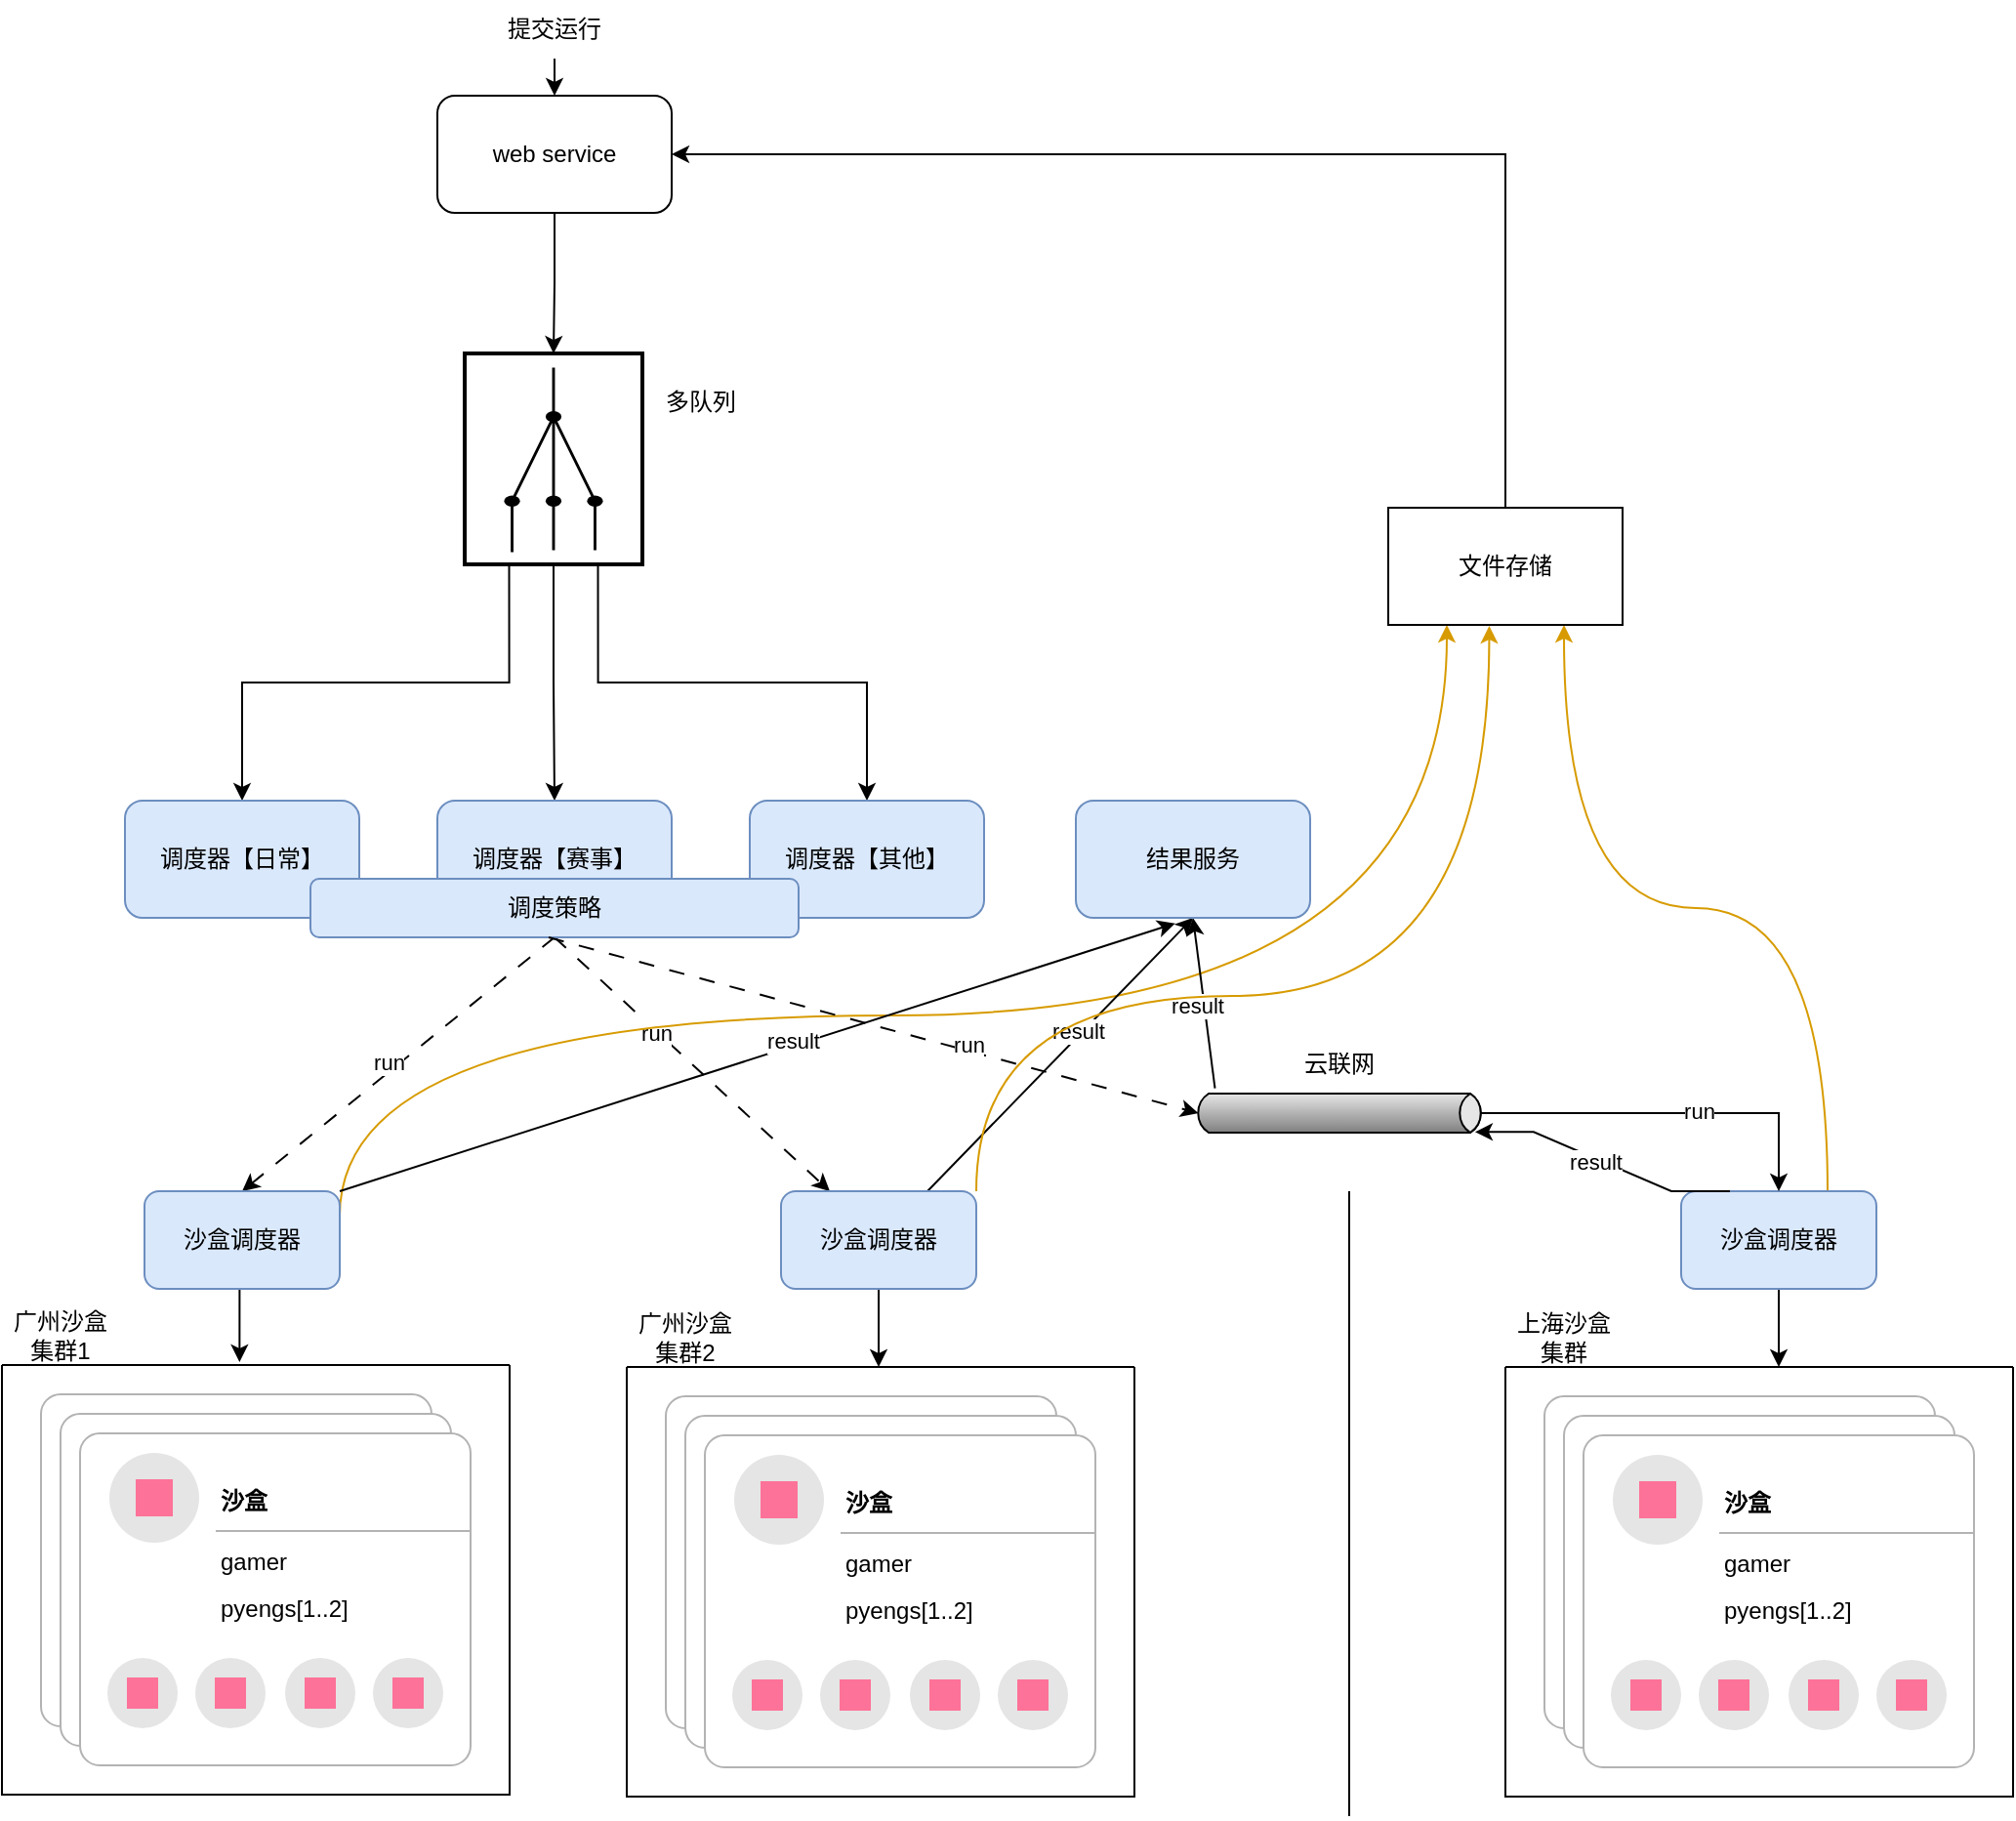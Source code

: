 <mxfile version="23.0.2" type="github">
  <diagram name="Page-1" id="2YBvvXClWsGukQMizWep">
    <mxGraphModel dx="2109" dy="701" grid="1" gridSize="10" guides="1" tooltips="1" connect="1" arrows="1" fold="1" page="1" pageScale="1" pageWidth="850" pageHeight="1100" math="0" shadow="0">
      <root>
        <mxCell id="0" />
        <mxCell id="1" parent="0" />
        <mxCell id="tqVgQ0UVKhWxxZq-fLlv-146" style="edgeStyle=orthogonalEdgeStyle;rounded=0;orthogonalLoop=1;jettySize=auto;html=1;exitX=0.5;exitY=1;exitDx=0;exitDy=0;entryX=0;entryY=0.5;entryDx=0;entryDy=0;entryPerimeter=0;" parent="1" source="tqVgQ0UVKhWxxZq-fLlv-1" target="tqVgQ0UVKhWxxZq-fLlv-4" edge="1">
          <mxGeometry relative="1" as="geometry">
            <mxPoint x="108" y="290" as="targetPoint" />
            <mxPoint x="-52" y="229" as="sourcePoint" />
          </mxGeometry>
        </mxCell>
        <mxCell id="tqVgQ0UVKhWxxZq-fLlv-1" value="web service" style="rounded=1;whiteSpace=wrap;html=1;" parent="1" vertex="1">
          <mxGeometry x="83" y="159" width="120" height="60" as="geometry" />
        </mxCell>
        <mxCell id="tqVgQ0UVKhWxxZq-fLlv-2" value="" style="endArrow=classic;html=1;rounded=0;entryX=0.5;entryY=0;entryDx=0;entryDy=0;" parent="1" target="tqVgQ0UVKhWxxZq-fLlv-1" edge="1">
          <mxGeometry width="50" height="50" relative="1" as="geometry">
            <mxPoint x="143" y="140" as="sourcePoint" />
            <mxPoint x="173" y="100" as="targetPoint" />
          </mxGeometry>
        </mxCell>
        <mxCell id="tqVgQ0UVKhWxxZq-fLlv-3" value="提交运行" style="text;html=1;strokeColor=none;fillColor=none;align=center;verticalAlign=middle;whiteSpace=wrap;rounded=0;" parent="1" vertex="1">
          <mxGeometry x="113" y="110" width="60" height="30" as="geometry" />
        </mxCell>
        <mxCell id="tqVgQ0UVKhWxxZq-fLlv-150" style="edgeStyle=orthogonalEdgeStyle;rounded=0;orthogonalLoop=1;jettySize=auto;html=1;exitX=1;exitY=0.75;exitDx=0;exitDy=0;exitPerimeter=0;entryX=0.5;entryY=0;entryDx=0;entryDy=0;" parent="1" source="tqVgQ0UVKhWxxZq-fLlv-4" target="tqVgQ0UVKhWxxZq-fLlv-6" edge="1">
          <mxGeometry relative="1" as="geometry" />
        </mxCell>
        <mxCell id="tqVgQ0UVKhWxxZq-fLlv-151" style="edgeStyle=orthogonalEdgeStyle;rounded=0;orthogonalLoop=1;jettySize=auto;html=1;exitX=1;exitY=0.5;exitDx=0;exitDy=0;exitPerimeter=0;entryX=0.5;entryY=0;entryDx=0;entryDy=0;" parent="1" source="tqVgQ0UVKhWxxZq-fLlv-4" target="tqVgQ0UVKhWxxZq-fLlv-148" edge="1">
          <mxGeometry relative="1" as="geometry" />
        </mxCell>
        <mxCell id="tqVgQ0UVKhWxxZq-fLlv-152" style="edgeStyle=orthogonalEdgeStyle;rounded=0;orthogonalLoop=1;jettySize=auto;html=1;exitX=1;exitY=0.25;exitDx=0;exitDy=0;exitPerimeter=0;entryX=0.5;entryY=0;entryDx=0;entryDy=0;" parent="1" source="tqVgQ0UVKhWxxZq-fLlv-4" target="tqVgQ0UVKhWxxZq-fLlv-149" edge="1">
          <mxGeometry relative="1" as="geometry" />
        </mxCell>
        <mxCell id="tqVgQ0UVKhWxxZq-fLlv-4" value="" style="html=1;strokeWidth=2;outlineConnect=0;dashed=0;align=center;fontSize=8;fillColor=none;verticalLabelPosition=bottom;verticalAlign=top;shape=mxgraph.eip.recipient_list;rotation=90;" parent="1" vertex="1">
          <mxGeometry x="88.5" y="299.5" width="108" height="91" as="geometry" />
        </mxCell>
        <mxCell id="tqVgQ0UVKhWxxZq-fLlv-160" style="rounded=0;orthogonalLoop=1;jettySize=auto;html=1;exitX=0.5;exitY=1;exitDx=0;exitDy=0;entryX=0.5;entryY=0;entryDx=0;entryDy=0;dashed=1;dashPattern=8 8;" parent="1" source="tqVgQ0UVKhWxxZq-fLlv-155" target="tqVgQ0UVKhWxxZq-fLlv-154" edge="1">
          <mxGeometry relative="1" as="geometry">
            <mxPoint x="-12" y="609" as="targetPoint" />
          </mxGeometry>
        </mxCell>
        <mxCell id="tqVgQ0UVKhWxxZq-fLlv-181" value="run" style="edgeLabel;html=1;align=center;verticalAlign=middle;resizable=0;points=[];" parent="tqVgQ0UVKhWxxZq-fLlv-160" vertex="1" connectable="0">
          <mxGeometry x="0.032" y="-4" relative="1" as="geometry">
            <mxPoint as="offset" />
          </mxGeometry>
        </mxCell>
        <mxCell id="tqVgQ0UVKhWxxZq-fLlv-170" style="rounded=0;orthogonalLoop=1;jettySize=auto;html=1;entryX=0.25;entryY=0;entryDx=0;entryDy=0;dashed=1;dashPattern=8 8;exitX=0.5;exitY=1;exitDx=0;exitDy=0;" parent="1" source="tqVgQ0UVKhWxxZq-fLlv-155" target="tqVgQ0UVKhWxxZq-fLlv-163" edge="1">
          <mxGeometry relative="1" as="geometry">
            <mxPoint x="140" y="600" as="sourcePoint" />
          </mxGeometry>
        </mxCell>
        <mxCell id="tqVgQ0UVKhWxxZq-fLlv-182" value="run" style="edgeLabel;html=1;align=center;verticalAlign=middle;resizable=0;points=[];" parent="tqVgQ0UVKhWxxZq-fLlv-170" vertex="1" connectable="0">
          <mxGeometry x="-0.256" y="-1" relative="1" as="geometry">
            <mxPoint as="offset" />
          </mxGeometry>
        </mxCell>
        <mxCell id="tqVgQ0UVKhWxxZq-fLlv-6" value="调度器【日常】" style="rounded=1;whiteSpace=wrap;html=1;fillColor=#dae8fc;strokeColor=#6c8ebf;" parent="1" vertex="1">
          <mxGeometry x="-77" y="520" width="120" height="60" as="geometry" />
        </mxCell>
        <mxCell id="tqVgQ0UVKhWxxZq-fLlv-55" value="" style="group" parent="1" vertex="1" connectable="0">
          <mxGeometry x="630" y="780" width="260" height="250" as="geometry" />
        </mxCell>
        <mxCell id="tqVgQ0UVKhWxxZq-fLlv-10" value="" style="swimlane;startSize=0;" parent="tqVgQ0UVKhWxxZq-fLlv-55" vertex="1">
          <mxGeometry y="30" width="260" height="220" as="geometry">
            <mxRectangle y="30" width="50" height="40" as="alternateBounds" />
          </mxGeometry>
        </mxCell>
        <mxCell id="tqVgQ0UVKhWxxZq-fLlv-13" value="" style="rounded=1;whiteSpace=wrap;html=1;strokeColor=#B3B3B3;arcSize=20;absoluteArcSize=1;" parent="tqVgQ0UVKhWxxZq-fLlv-10" vertex="1">
          <mxGeometry x="20" y="15" width="200" height="170" as="geometry" />
        </mxCell>
        <mxCell id="tqVgQ0UVKhWxxZq-fLlv-14" value="" style="ellipse;whiteSpace=wrap;html=1;aspect=fixed;strokeColor=none;fillColor=#e5e5e5;part=1;" parent="tqVgQ0UVKhWxxZq-fLlv-13" vertex="1">
          <mxGeometry width="46" height="46" relative="1" as="geometry">
            <mxPoint x="15" y="10" as="offset" />
          </mxGeometry>
        </mxCell>
        <mxCell id="tqVgQ0UVKhWxxZq-fLlv-15" value="" style="html=1;strokeColor=none;fillColor=#fd7298;part=1;" parent="tqVgQ0UVKhWxxZq-fLlv-14" vertex="1">
          <mxGeometry x="0.5" y="0.5" width="19" height="19" relative="1" as="geometry">
            <mxPoint x="-9.5" y="-9.5" as="offset" />
          </mxGeometry>
        </mxCell>
        <mxCell id="tqVgQ0UVKhWxxZq-fLlv-16" value="沙盒" style="shape=partialRectangle;whiteSpace=wrap;html=1;top=0;left=0;fillColor=none;right=0;fontStyle=1;align=left;strokeColor=#B3B3B3;part=1;" parent="tqVgQ0UVKhWxxZq-fLlv-13" vertex="1">
          <mxGeometry x="1" width="130" height="30" relative="1" as="geometry">
            <mxPoint x="-130" y="20" as="offset" />
          </mxGeometry>
        </mxCell>
        <mxCell id="tqVgQ0UVKhWxxZq-fLlv-17" value="gamer" style="text;html=1;strokeColor=none;fillColor=none;align=left;verticalAlign=middle;whiteSpace=wrap;rounded=0;part=1;" parent="tqVgQ0UVKhWxxZq-fLlv-13" vertex="1">
          <mxGeometry x="1" width="130" height="24" relative="1" as="geometry">
            <mxPoint x="-130" y="54" as="offset" />
          </mxGeometry>
        </mxCell>
        <mxCell id="tqVgQ0UVKhWxxZq-fLlv-18" value="pyengs[1..2]" style="text;html=1;strokeColor=none;fillColor=none;align=left;verticalAlign=middle;whiteSpace=wrap;rounded=0;part=1;" parent="tqVgQ0UVKhWxxZq-fLlv-13" vertex="1">
          <mxGeometry x="1" width="130" height="24" relative="1" as="geometry">
            <mxPoint x="-130" y="78" as="offset" />
          </mxGeometry>
        </mxCell>
        <mxCell id="tqVgQ0UVKhWxxZq-fLlv-19" value="" style="ellipse;whiteSpace=wrap;html=1;aspect=fixed;strokeColor=none;fillColor=#e5e5e5;part=1;" parent="tqVgQ0UVKhWxxZq-fLlv-13" vertex="1">
          <mxGeometry x="0.5" y="1" width="36" height="36" relative="1" as="geometry">
            <mxPoint x="-86" y="-55" as="offset" />
          </mxGeometry>
        </mxCell>
        <mxCell id="tqVgQ0UVKhWxxZq-fLlv-20" value="" style="html=1;strokeColor=none;fillColor=#fd7298;part=1;" parent="tqVgQ0UVKhWxxZq-fLlv-19" vertex="1">
          <mxGeometry x="0.5" y="0.5" width="16" height="16" relative="1" as="geometry">
            <mxPoint x="-8" y="-8" as="offset" />
          </mxGeometry>
        </mxCell>
        <mxCell id="tqVgQ0UVKhWxxZq-fLlv-21" value="" style="ellipse;whiteSpace=wrap;html=1;aspect=fixed;strokeColor=none;fillColor=#e5e5e5;part=1;" parent="tqVgQ0UVKhWxxZq-fLlv-13" vertex="1">
          <mxGeometry x="0.5" y="1" width="36" height="36" relative="1" as="geometry">
            <mxPoint x="-41" y="-55" as="offset" />
          </mxGeometry>
        </mxCell>
        <mxCell id="tqVgQ0UVKhWxxZq-fLlv-22" value="" style="html=1;strokeColor=none;fillColor=#fd7298;part=1;" parent="tqVgQ0UVKhWxxZq-fLlv-21" vertex="1">
          <mxGeometry x="0.5" y="0.5" width="16" height="16" relative="1" as="geometry">
            <mxPoint x="-8" y="-8" as="offset" />
          </mxGeometry>
        </mxCell>
        <mxCell id="tqVgQ0UVKhWxxZq-fLlv-23" value="" style="ellipse;whiteSpace=wrap;html=1;aspect=fixed;strokeColor=none;fillColor=#e5e5e5;part=1;" parent="tqVgQ0UVKhWxxZq-fLlv-13" vertex="1">
          <mxGeometry x="0.5" y="1" width="36" height="36" relative="1" as="geometry">
            <mxPoint x="5" y="-55" as="offset" />
          </mxGeometry>
        </mxCell>
        <mxCell id="tqVgQ0UVKhWxxZq-fLlv-24" value="" style="html=1;strokeColor=none;fillColor=#fd7298;part=1;" parent="tqVgQ0UVKhWxxZq-fLlv-23" vertex="1">
          <mxGeometry x="0.5" y="0.5" width="16" height="16" relative="1" as="geometry">
            <mxPoint x="-8" y="-8" as="offset" />
          </mxGeometry>
        </mxCell>
        <mxCell id="tqVgQ0UVKhWxxZq-fLlv-25" value="" style="ellipse;whiteSpace=wrap;html=1;aspect=fixed;strokeColor=none;fillColor=#e5e5e5;part=1;" parent="tqVgQ0UVKhWxxZq-fLlv-13" vertex="1">
          <mxGeometry x="0.5" y="1" width="36" height="36" relative="1" as="geometry">
            <mxPoint x="50" y="-55" as="offset" />
          </mxGeometry>
        </mxCell>
        <mxCell id="tqVgQ0UVKhWxxZq-fLlv-26" value="" style="html=1;strokeColor=none;fillColor=#fd7298;part=1;" parent="tqVgQ0UVKhWxxZq-fLlv-25" vertex="1">
          <mxGeometry x="0.5" y="0.5" width="16" height="16" relative="1" as="geometry">
            <mxPoint x="-8" y="-8" as="offset" />
          </mxGeometry>
        </mxCell>
        <mxCell id="tqVgQ0UVKhWxxZq-fLlv-11" value="上海沙盒集群" style="text;html=1;strokeColor=none;fillColor=none;align=center;verticalAlign=middle;whiteSpace=wrap;rounded=0;" parent="tqVgQ0UVKhWxxZq-fLlv-55" vertex="1">
          <mxGeometry width="60" height="30" as="geometry" />
        </mxCell>
        <mxCell id="tqVgQ0UVKhWxxZq-fLlv-27" value="" style="rounded=1;whiteSpace=wrap;html=1;strokeColor=#B3B3B3;arcSize=20;absoluteArcSize=1;" parent="tqVgQ0UVKhWxxZq-fLlv-55" vertex="1">
          <mxGeometry x="30" y="55" width="200" height="170" as="geometry" />
        </mxCell>
        <mxCell id="tqVgQ0UVKhWxxZq-fLlv-28" value="" style="ellipse;whiteSpace=wrap;html=1;aspect=fixed;strokeColor=none;fillColor=#e5e5e5;part=1;" parent="tqVgQ0UVKhWxxZq-fLlv-27" vertex="1">
          <mxGeometry width="46" height="46" relative="1" as="geometry">
            <mxPoint x="15" y="10" as="offset" />
          </mxGeometry>
        </mxCell>
        <mxCell id="tqVgQ0UVKhWxxZq-fLlv-29" value="" style="html=1;strokeColor=none;fillColor=#fd7298;part=1;" parent="tqVgQ0UVKhWxxZq-fLlv-28" vertex="1">
          <mxGeometry x="0.5" y="0.5" width="19" height="19" relative="1" as="geometry">
            <mxPoint x="-9.5" y="-9.5" as="offset" />
          </mxGeometry>
        </mxCell>
        <mxCell id="tqVgQ0UVKhWxxZq-fLlv-30" value="沙盒" style="shape=partialRectangle;whiteSpace=wrap;html=1;top=0;left=0;fillColor=none;right=0;fontStyle=1;align=left;strokeColor=#B3B3B3;part=1;" parent="tqVgQ0UVKhWxxZq-fLlv-27" vertex="1">
          <mxGeometry x="1" width="130" height="30" relative="1" as="geometry">
            <mxPoint x="-130" y="20" as="offset" />
          </mxGeometry>
        </mxCell>
        <mxCell id="tqVgQ0UVKhWxxZq-fLlv-31" value="gamer" style="text;html=1;strokeColor=none;fillColor=none;align=left;verticalAlign=middle;whiteSpace=wrap;rounded=0;part=1;" parent="tqVgQ0UVKhWxxZq-fLlv-27" vertex="1">
          <mxGeometry x="1" width="130" height="24" relative="1" as="geometry">
            <mxPoint x="-130" y="54" as="offset" />
          </mxGeometry>
        </mxCell>
        <mxCell id="tqVgQ0UVKhWxxZq-fLlv-32" value="pyengs[1..2]" style="text;html=1;strokeColor=none;fillColor=none;align=left;verticalAlign=middle;whiteSpace=wrap;rounded=0;part=1;" parent="tqVgQ0UVKhWxxZq-fLlv-27" vertex="1">
          <mxGeometry x="1" width="130" height="24" relative="1" as="geometry">
            <mxPoint x="-130" y="78" as="offset" />
          </mxGeometry>
        </mxCell>
        <mxCell id="tqVgQ0UVKhWxxZq-fLlv-33" value="" style="ellipse;whiteSpace=wrap;html=1;aspect=fixed;strokeColor=none;fillColor=#e5e5e5;part=1;" parent="tqVgQ0UVKhWxxZq-fLlv-27" vertex="1">
          <mxGeometry x="0.5" y="1" width="36" height="36" relative="1" as="geometry">
            <mxPoint x="-86" y="-55" as="offset" />
          </mxGeometry>
        </mxCell>
        <mxCell id="tqVgQ0UVKhWxxZq-fLlv-34" value="" style="html=1;strokeColor=none;fillColor=#fd7298;part=1;" parent="tqVgQ0UVKhWxxZq-fLlv-33" vertex="1">
          <mxGeometry x="0.5" y="0.5" width="16" height="16" relative="1" as="geometry">
            <mxPoint x="-8" y="-8" as="offset" />
          </mxGeometry>
        </mxCell>
        <mxCell id="tqVgQ0UVKhWxxZq-fLlv-35" value="" style="ellipse;whiteSpace=wrap;html=1;aspect=fixed;strokeColor=none;fillColor=#e5e5e5;part=1;" parent="tqVgQ0UVKhWxxZq-fLlv-27" vertex="1">
          <mxGeometry x="0.5" y="1" width="36" height="36" relative="1" as="geometry">
            <mxPoint x="-41" y="-55" as="offset" />
          </mxGeometry>
        </mxCell>
        <mxCell id="tqVgQ0UVKhWxxZq-fLlv-36" value="" style="html=1;strokeColor=none;fillColor=#fd7298;part=1;" parent="tqVgQ0UVKhWxxZq-fLlv-35" vertex="1">
          <mxGeometry x="0.5" y="0.5" width="16" height="16" relative="1" as="geometry">
            <mxPoint x="-8" y="-8" as="offset" />
          </mxGeometry>
        </mxCell>
        <mxCell id="tqVgQ0UVKhWxxZq-fLlv-37" value="" style="ellipse;whiteSpace=wrap;html=1;aspect=fixed;strokeColor=none;fillColor=#e5e5e5;part=1;" parent="tqVgQ0UVKhWxxZq-fLlv-27" vertex="1">
          <mxGeometry x="0.5" y="1" width="36" height="36" relative="1" as="geometry">
            <mxPoint x="5" y="-55" as="offset" />
          </mxGeometry>
        </mxCell>
        <mxCell id="tqVgQ0UVKhWxxZq-fLlv-38" value="" style="html=1;strokeColor=none;fillColor=#fd7298;part=1;" parent="tqVgQ0UVKhWxxZq-fLlv-37" vertex="1">
          <mxGeometry x="0.5" y="0.5" width="16" height="16" relative="1" as="geometry">
            <mxPoint x="-8" y="-8" as="offset" />
          </mxGeometry>
        </mxCell>
        <mxCell id="tqVgQ0UVKhWxxZq-fLlv-39" value="" style="ellipse;whiteSpace=wrap;html=1;aspect=fixed;strokeColor=none;fillColor=#e5e5e5;part=1;" parent="tqVgQ0UVKhWxxZq-fLlv-27" vertex="1">
          <mxGeometry x="0.5" y="1" width="36" height="36" relative="1" as="geometry">
            <mxPoint x="50" y="-55" as="offset" />
          </mxGeometry>
        </mxCell>
        <mxCell id="tqVgQ0UVKhWxxZq-fLlv-40" value="" style="html=1;strokeColor=none;fillColor=#fd7298;part=1;" parent="tqVgQ0UVKhWxxZq-fLlv-39" vertex="1">
          <mxGeometry x="0.5" y="0.5" width="16" height="16" relative="1" as="geometry">
            <mxPoint x="-8" y="-8" as="offset" />
          </mxGeometry>
        </mxCell>
        <mxCell id="tqVgQ0UVKhWxxZq-fLlv-41" value="" style="rounded=1;whiteSpace=wrap;html=1;strokeColor=#B3B3B3;arcSize=20;absoluteArcSize=1;" parent="tqVgQ0UVKhWxxZq-fLlv-55" vertex="1">
          <mxGeometry x="40" y="65" width="200" height="170" as="geometry" />
        </mxCell>
        <mxCell id="tqVgQ0UVKhWxxZq-fLlv-42" value="" style="ellipse;whiteSpace=wrap;html=1;aspect=fixed;strokeColor=none;fillColor=#e5e5e5;part=1;" parent="tqVgQ0UVKhWxxZq-fLlv-41" vertex="1">
          <mxGeometry width="46" height="46" relative="1" as="geometry">
            <mxPoint x="15" y="10" as="offset" />
          </mxGeometry>
        </mxCell>
        <mxCell id="tqVgQ0UVKhWxxZq-fLlv-43" value="" style="html=1;strokeColor=none;fillColor=#fd7298;part=1;" parent="tqVgQ0UVKhWxxZq-fLlv-42" vertex="1">
          <mxGeometry x="0.5" y="0.5" width="19" height="19" relative="1" as="geometry">
            <mxPoint x="-9.5" y="-9.5" as="offset" />
          </mxGeometry>
        </mxCell>
        <mxCell id="tqVgQ0UVKhWxxZq-fLlv-44" value="沙盒" style="shape=partialRectangle;whiteSpace=wrap;html=1;top=0;left=0;fillColor=none;right=0;fontStyle=1;align=left;strokeColor=#B3B3B3;part=1;" parent="tqVgQ0UVKhWxxZq-fLlv-41" vertex="1">
          <mxGeometry x="1" width="130" height="30" relative="1" as="geometry">
            <mxPoint x="-130" y="20" as="offset" />
          </mxGeometry>
        </mxCell>
        <mxCell id="tqVgQ0UVKhWxxZq-fLlv-45" value="gamer" style="text;html=1;strokeColor=none;fillColor=none;align=left;verticalAlign=middle;whiteSpace=wrap;rounded=0;part=1;" parent="tqVgQ0UVKhWxxZq-fLlv-41" vertex="1">
          <mxGeometry x="1" width="130" height="24" relative="1" as="geometry">
            <mxPoint x="-130" y="54" as="offset" />
          </mxGeometry>
        </mxCell>
        <mxCell id="tqVgQ0UVKhWxxZq-fLlv-46" value="pyengs[1..2]" style="text;html=1;strokeColor=none;fillColor=none;align=left;verticalAlign=middle;whiteSpace=wrap;rounded=0;part=1;" parent="tqVgQ0UVKhWxxZq-fLlv-41" vertex="1">
          <mxGeometry x="1" width="130" height="24" relative="1" as="geometry">
            <mxPoint x="-130" y="78" as="offset" />
          </mxGeometry>
        </mxCell>
        <mxCell id="tqVgQ0UVKhWxxZq-fLlv-47" value="" style="ellipse;whiteSpace=wrap;html=1;aspect=fixed;strokeColor=none;fillColor=#e5e5e5;part=1;" parent="tqVgQ0UVKhWxxZq-fLlv-41" vertex="1">
          <mxGeometry x="0.5" y="1" width="36" height="36" relative="1" as="geometry">
            <mxPoint x="-86" y="-55" as="offset" />
          </mxGeometry>
        </mxCell>
        <mxCell id="tqVgQ0UVKhWxxZq-fLlv-48" value="" style="html=1;strokeColor=none;fillColor=#fd7298;part=1;" parent="tqVgQ0UVKhWxxZq-fLlv-47" vertex="1">
          <mxGeometry x="0.5" y="0.5" width="16" height="16" relative="1" as="geometry">
            <mxPoint x="-8" y="-8" as="offset" />
          </mxGeometry>
        </mxCell>
        <mxCell id="tqVgQ0UVKhWxxZq-fLlv-49" value="" style="ellipse;whiteSpace=wrap;html=1;aspect=fixed;strokeColor=none;fillColor=#e5e5e5;part=1;" parent="tqVgQ0UVKhWxxZq-fLlv-41" vertex="1">
          <mxGeometry x="0.5" y="1" width="36" height="36" relative="1" as="geometry">
            <mxPoint x="-41" y="-55" as="offset" />
          </mxGeometry>
        </mxCell>
        <mxCell id="tqVgQ0UVKhWxxZq-fLlv-50" value="" style="html=1;strokeColor=none;fillColor=#fd7298;part=1;" parent="tqVgQ0UVKhWxxZq-fLlv-49" vertex="1">
          <mxGeometry x="0.5" y="0.5" width="16" height="16" relative="1" as="geometry">
            <mxPoint x="-8" y="-8" as="offset" />
          </mxGeometry>
        </mxCell>
        <mxCell id="tqVgQ0UVKhWxxZq-fLlv-51" value="" style="ellipse;whiteSpace=wrap;html=1;aspect=fixed;strokeColor=none;fillColor=#e5e5e5;part=1;" parent="tqVgQ0UVKhWxxZq-fLlv-41" vertex="1">
          <mxGeometry x="0.5" y="1" width="36" height="36" relative="1" as="geometry">
            <mxPoint x="5" y="-55" as="offset" />
          </mxGeometry>
        </mxCell>
        <mxCell id="tqVgQ0UVKhWxxZq-fLlv-52" value="" style="html=1;strokeColor=none;fillColor=#fd7298;part=1;" parent="tqVgQ0UVKhWxxZq-fLlv-51" vertex="1">
          <mxGeometry x="0.5" y="0.5" width="16" height="16" relative="1" as="geometry">
            <mxPoint x="-8" y="-8" as="offset" />
          </mxGeometry>
        </mxCell>
        <mxCell id="tqVgQ0UVKhWxxZq-fLlv-53" value="" style="ellipse;whiteSpace=wrap;html=1;aspect=fixed;strokeColor=none;fillColor=#e5e5e5;part=1;" parent="tqVgQ0UVKhWxxZq-fLlv-41" vertex="1">
          <mxGeometry x="0.5" y="1" width="36" height="36" relative="1" as="geometry">
            <mxPoint x="50" y="-55" as="offset" />
          </mxGeometry>
        </mxCell>
        <mxCell id="tqVgQ0UVKhWxxZq-fLlv-54" value="" style="html=1;strokeColor=none;fillColor=#fd7298;part=1;" parent="tqVgQ0UVKhWxxZq-fLlv-53" vertex="1">
          <mxGeometry x="0.5" y="0.5" width="16" height="16" relative="1" as="geometry">
            <mxPoint x="-8" y="-8" as="offset" />
          </mxGeometry>
        </mxCell>
        <mxCell id="tqVgQ0UVKhWxxZq-fLlv-56" value="" style="group" parent="1" vertex="1" connectable="0">
          <mxGeometry x="-140" y="779" width="260" height="250" as="geometry" />
        </mxCell>
        <mxCell id="tqVgQ0UVKhWxxZq-fLlv-57" value="" style="swimlane;startSize=0;" parent="tqVgQ0UVKhWxxZq-fLlv-56" vertex="1">
          <mxGeometry y="30" width="260" height="220" as="geometry">
            <mxRectangle y="30" width="50" height="40" as="alternateBounds" />
          </mxGeometry>
        </mxCell>
        <mxCell id="tqVgQ0UVKhWxxZq-fLlv-58" value="" style="rounded=1;whiteSpace=wrap;html=1;strokeColor=#B3B3B3;arcSize=20;absoluteArcSize=1;" parent="tqVgQ0UVKhWxxZq-fLlv-57" vertex="1">
          <mxGeometry x="20" y="15" width="200" height="170" as="geometry" />
        </mxCell>
        <mxCell id="tqVgQ0UVKhWxxZq-fLlv-59" value="" style="ellipse;whiteSpace=wrap;html=1;aspect=fixed;strokeColor=none;fillColor=#e5e5e5;part=1;" parent="tqVgQ0UVKhWxxZq-fLlv-58" vertex="1">
          <mxGeometry width="46" height="46" relative="1" as="geometry">
            <mxPoint x="15" y="10" as="offset" />
          </mxGeometry>
        </mxCell>
        <mxCell id="tqVgQ0UVKhWxxZq-fLlv-60" value="" style="html=1;strokeColor=none;fillColor=#fd7298;part=1;" parent="tqVgQ0UVKhWxxZq-fLlv-59" vertex="1">
          <mxGeometry x="0.5" y="0.5" width="19" height="19" relative="1" as="geometry">
            <mxPoint x="-9.5" y="-9.5" as="offset" />
          </mxGeometry>
        </mxCell>
        <mxCell id="tqVgQ0UVKhWxxZq-fLlv-61" value="沙盒" style="shape=partialRectangle;whiteSpace=wrap;html=1;top=0;left=0;fillColor=none;right=0;fontStyle=1;align=left;strokeColor=#B3B3B3;part=1;" parent="tqVgQ0UVKhWxxZq-fLlv-58" vertex="1">
          <mxGeometry x="1" width="130" height="30" relative="1" as="geometry">
            <mxPoint x="-130" y="20" as="offset" />
          </mxGeometry>
        </mxCell>
        <mxCell id="tqVgQ0UVKhWxxZq-fLlv-62" value="gamer" style="text;html=1;strokeColor=none;fillColor=none;align=left;verticalAlign=middle;whiteSpace=wrap;rounded=0;part=1;" parent="tqVgQ0UVKhWxxZq-fLlv-58" vertex="1">
          <mxGeometry x="1" width="130" height="24" relative="1" as="geometry">
            <mxPoint x="-130" y="54" as="offset" />
          </mxGeometry>
        </mxCell>
        <mxCell id="tqVgQ0UVKhWxxZq-fLlv-63" value="pyengs[1..2]" style="text;html=1;strokeColor=none;fillColor=none;align=left;verticalAlign=middle;whiteSpace=wrap;rounded=0;part=1;" parent="tqVgQ0UVKhWxxZq-fLlv-58" vertex="1">
          <mxGeometry x="1" width="130" height="24" relative="1" as="geometry">
            <mxPoint x="-130" y="78" as="offset" />
          </mxGeometry>
        </mxCell>
        <mxCell id="tqVgQ0UVKhWxxZq-fLlv-64" value="" style="ellipse;whiteSpace=wrap;html=1;aspect=fixed;strokeColor=none;fillColor=#e5e5e5;part=1;" parent="tqVgQ0UVKhWxxZq-fLlv-58" vertex="1">
          <mxGeometry x="0.5" y="1" width="36" height="36" relative="1" as="geometry">
            <mxPoint x="-86" y="-55" as="offset" />
          </mxGeometry>
        </mxCell>
        <mxCell id="tqVgQ0UVKhWxxZq-fLlv-65" value="" style="html=1;strokeColor=none;fillColor=#fd7298;part=1;" parent="tqVgQ0UVKhWxxZq-fLlv-64" vertex="1">
          <mxGeometry x="0.5" y="0.5" width="16" height="16" relative="1" as="geometry">
            <mxPoint x="-8" y="-8" as="offset" />
          </mxGeometry>
        </mxCell>
        <mxCell id="tqVgQ0UVKhWxxZq-fLlv-66" value="" style="ellipse;whiteSpace=wrap;html=1;aspect=fixed;strokeColor=none;fillColor=#e5e5e5;part=1;" parent="tqVgQ0UVKhWxxZq-fLlv-58" vertex="1">
          <mxGeometry x="0.5" y="1" width="36" height="36" relative="1" as="geometry">
            <mxPoint x="-41" y="-55" as="offset" />
          </mxGeometry>
        </mxCell>
        <mxCell id="tqVgQ0UVKhWxxZq-fLlv-67" value="" style="html=1;strokeColor=none;fillColor=#fd7298;part=1;" parent="tqVgQ0UVKhWxxZq-fLlv-66" vertex="1">
          <mxGeometry x="0.5" y="0.5" width="16" height="16" relative="1" as="geometry">
            <mxPoint x="-8" y="-8" as="offset" />
          </mxGeometry>
        </mxCell>
        <mxCell id="tqVgQ0UVKhWxxZq-fLlv-68" value="" style="ellipse;whiteSpace=wrap;html=1;aspect=fixed;strokeColor=none;fillColor=#e5e5e5;part=1;" parent="tqVgQ0UVKhWxxZq-fLlv-58" vertex="1">
          <mxGeometry x="0.5" y="1" width="36" height="36" relative="1" as="geometry">
            <mxPoint x="5" y="-55" as="offset" />
          </mxGeometry>
        </mxCell>
        <mxCell id="tqVgQ0UVKhWxxZq-fLlv-69" value="" style="html=1;strokeColor=none;fillColor=#fd7298;part=1;" parent="tqVgQ0UVKhWxxZq-fLlv-68" vertex="1">
          <mxGeometry x="0.5" y="0.5" width="16" height="16" relative="1" as="geometry">
            <mxPoint x="-8" y="-8" as="offset" />
          </mxGeometry>
        </mxCell>
        <mxCell id="tqVgQ0UVKhWxxZq-fLlv-70" value="" style="ellipse;whiteSpace=wrap;html=1;aspect=fixed;strokeColor=none;fillColor=#e5e5e5;part=1;" parent="tqVgQ0UVKhWxxZq-fLlv-58" vertex="1">
          <mxGeometry x="0.5" y="1" width="36" height="36" relative="1" as="geometry">
            <mxPoint x="50" y="-55" as="offset" />
          </mxGeometry>
        </mxCell>
        <mxCell id="tqVgQ0UVKhWxxZq-fLlv-71" value="" style="html=1;strokeColor=none;fillColor=#fd7298;part=1;" parent="tqVgQ0UVKhWxxZq-fLlv-70" vertex="1">
          <mxGeometry x="0.5" y="0.5" width="16" height="16" relative="1" as="geometry">
            <mxPoint x="-8" y="-8" as="offset" />
          </mxGeometry>
        </mxCell>
        <mxCell id="tqVgQ0UVKhWxxZq-fLlv-72" value="广州沙盒集群1" style="text;html=1;strokeColor=none;fillColor=none;align=center;verticalAlign=middle;whiteSpace=wrap;rounded=0;" parent="tqVgQ0UVKhWxxZq-fLlv-56" vertex="1">
          <mxGeometry width="60" height="30" as="geometry" />
        </mxCell>
        <mxCell id="tqVgQ0UVKhWxxZq-fLlv-73" value="" style="rounded=1;whiteSpace=wrap;html=1;strokeColor=#B3B3B3;arcSize=20;absoluteArcSize=1;" parent="tqVgQ0UVKhWxxZq-fLlv-56" vertex="1">
          <mxGeometry x="30" y="55" width="200" height="170" as="geometry" />
        </mxCell>
        <mxCell id="tqVgQ0UVKhWxxZq-fLlv-74" value="" style="ellipse;whiteSpace=wrap;html=1;aspect=fixed;strokeColor=none;fillColor=#e5e5e5;part=1;" parent="tqVgQ0UVKhWxxZq-fLlv-73" vertex="1">
          <mxGeometry width="46" height="46" relative="1" as="geometry">
            <mxPoint x="15" y="10" as="offset" />
          </mxGeometry>
        </mxCell>
        <mxCell id="tqVgQ0UVKhWxxZq-fLlv-75" value="" style="html=1;strokeColor=none;fillColor=#fd7298;part=1;" parent="tqVgQ0UVKhWxxZq-fLlv-74" vertex="1">
          <mxGeometry x="0.5" y="0.5" width="19" height="19" relative="1" as="geometry">
            <mxPoint x="-9.5" y="-9.5" as="offset" />
          </mxGeometry>
        </mxCell>
        <mxCell id="tqVgQ0UVKhWxxZq-fLlv-76" value="沙盒" style="shape=partialRectangle;whiteSpace=wrap;html=1;top=0;left=0;fillColor=none;right=0;fontStyle=1;align=left;strokeColor=#B3B3B3;part=1;" parent="tqVgQ0UVKhWxxZq-fLlv-73" vertex="1">
          <mxGeometry x="1" width="130" height="30" relative="1" as="geometry">
            <mxPoint x="-130" y="20" as="offset" />
          </mxGeometry>
        </mxCell>
        <mxCell id="tqVgQ0UVKhWxxZq-fLlv-77" value="gamer" style="text;html=1;strokeColor=none;fillColor=none;align=left;verticalAlign=middle;whiteSpace=wrap;rounded=0;part=1;" parent="tqVgQ0UVKhWxxZq-fLlv-73" vertex="1">
          <mxGeometry x="1" width="130" height="24" relative="1" as="geometry">
            <mxPoint x="-130" y="54" as="offset" />
          </mxGeometry>
        </mxCell>
        <mxCell id="tqVgQ0UVKhWxxZq-fLlv-78" value="pyengs[1..2]" style="text;html=1;strokeColor=none;fillColor=none;align=left;verticalAlign=middle;whiteSpace=wrap;rounded=0;part=1;" parent="tqVgQ0UVKhWxxZq-fLlv-73" vertex="1">
          <mxGeometry x="1" width="130" height="24" relative="1" as="geometry">
            <mxPoint x="-130" y="78" as="offset" />
          </mxGeometry>
        </mxCell>
        <mxCell id="tqVgQ0UVKhWxxZq-fLlv-79" value="" style="ellipse;whiteSpace=wrap;html=1;aspect=fixed;strokeColor=none;fillColor=#e5e5e5;part=1;" parent="tqVgQ0UVKhWxxZq-fLlv-73" vertex="1">
          <mxGeometry x="0.5" y="1" width="36" height="36" relative="1" as="geometry">
            <mxPoint x="-86" y="-55" as="offset" />
          </mxGeometry>
        </mxCell>
        <mxCell id="tqVgQ0UVKhWxxZq-fLlv-80" value="" style="html=1;strokeColor=none;fillColor=#fd7298;part=1;" parent="tqVgQ0UVKhWxxZq-fLlv-79" vertex="1">
          <mxGeometry x="0.5" y="0.5" width="16" height="16" relative="1" as="geometry">
            <mxPoint x="-8" y="-8" as="offset" />
          </mxGeometry>
        </mxCell>
        <mxCell id="tqVgQ0UVKhWxxZq-fLlv-81" value="" style="ellipse;whiteSpace=wrap;html=1;aspect=fixed;strokeColor=none;fillColor=#e5e5e5;part=1;" parent="tqVgQ0UVKhWxxZq-fLlv-73" vertex="1">
          <mxGeometry x="0.5" y="1" width="36" height="36" relative="1" as="geometry">
            <mxPoint x="-41" y="-55" as="offset" />
          </mxGeometry>
        </mxCell>
        <mxCell id="tqVgQ0UVKhWxxZq-fLlv-82" value="" style="html=1;strokeColor=none;fillColor=#fd7298;part=1;" parent="tqVgQ0UVKhWxxZq-fLlv-81" vertex="1">
          <mxGeometry x="0.5" y="0.5" width="16" height="16" relative="1" as="geometry">
            <mxPoint x="-8" y="-8" as="offset" />
          </mxGeometry>
        </mxCell>
        <mxCell id="tqVgQ0UVKhWxxZq-fLlv-83" value="" style="ellipse;whiteSpace=wrap;html=1;aspect=fixed;strokeColor=none;fillColor=#e5e5e5;part=1;" parent="tqVgQ0UVKhWxxZq-fLlv-73" vertex="1">
          <mxGeometry x="0.5" y="1" width="36" height="36" relative="1" as="geometry">
            <mxPoint x="5" y="-55" as="offset" />
          </mxGeometry>
        </mxCell>
        <mxCell id="tqVgQ0UVKhWxxZq-fLlv-84" value="" style="html=1;strokeColor=none;fillColor=#fd7298;part=1;" parent="tqVgQ0UVKhWxxZq-fLlv-83" vertex="1">
          <mxGeometry x="0.5" y="0.5" width="16" height="16" relative="1" as="geometry">
            <mxPoint x="-8" y="-8" as="offset" />
          </mxGeometry>
        </mxCell>
        <mxCell id="tqVgQ0UVKhWxxZq-fLlv-85" value="" style="ellipse;whiteSpace=wrap;html=1;aspect=fixed;strokeColor=none;fillColor=#e5e5e5;part=1;" parent="tqVgQ0UVKhWxxZq-fLlv-73" vertex="1">
          <mxGeometry x="0.5" y="1" width="36" height="36" relative="1" as="geometry">
            <mxPoint x="50" y="-55" as="offset" />
          </mxGeometry>
        </mxCell>
        <mxCell id="tqVgQ0UVKhWxxZq-fLlv-86" value="" style="html=1;strokeColor=none;fillColor=#fd7298;part=1;" parent="tqVgQ0UVKhWxxZq-fLlv-85" vertex="1">
          <mxGeometry x="0.5" y="0.5" width="16" height="16" relative="1" as="geometry">
            <mxPoint x="-8" y="-8" as="offset" />
          </mxGeometry>
        </mxCell>
        <mxCell id="tqVgQ0UVKhWxxZq-fLlv-87" value="" style="rounded=1;whiteSpace=wrap;html=1;strokeColor=#B3B3B3;arcSize=20;absoluteArcSize=1;" parent="tqVgQ0UVKhWxxZq-fLlv-56" vertex="1">
          <mxGeometry x="40" y="65" width="200" height="170" as="geometry" />
        </mxCell>
        <mxCell id="tqVgQ0UVKhWxxZq-fLlv-88" value="" style="ellipse;whiteSpace=wrap;html=1;aspect=fixed;strokeColor=none;fillColor=#e5e5e5;part=1;" parent="tqVgQ0UVKhWxxZq-fLlv-87" vertex="1">
          <mxGeometry width="46" height="46" relative="1" as="geometry">
            <mxPoint x="15" y="10" as="offset" />
          </mxGeometry>
        </mxCell>
        <mxCell id="tqVgQ0UVKhWxxZq-fLlv-89" value="" style="html=1;strokeColor=none;fillColor=#fd7298;part=1;" parent="tqVgQ0UVKhWxxZq-fLlv-88" vertex="1">
          <mxGeometry x="0.5" y="0.5" width="19" height="19" relative="1" as="geometry">
            <mxPoint x="-9.5" y="-9.5" as="offset" />
          </mxGeometry>
        </mxCell>
        <mxCell id="tqVgQ0UVKhWxxZq-fLlv-90" value="沙盒" style="shape=partialRectangle;whiteSpace=wrap;html=1;top=0;left=0;fillColor=none;right=0;fontStyle=1;align=left;strokeColor=#B3B3B3;part=1;" parent="tqVgQ0UVKhWxxZq-fLlv-87" vertex="1">
          <mxGeometry x="1" width="130" height="30" relative="1" as="geometry">
            <mxPoint x="-130" y="20" as="offset" />
          </mxGeometry>
        </mxCell>
        <mxCell id="tqVgQ0UVKhWxxZq-fLlv-91" value="gamer" style="text;html=1;strokeColor=none;fillColor=none;align=left;verticalAlign=middle;whiteSpace=wrap;rounded=0;part=1;" parent="tqVgQ0UVKhWxxZq-fLlv-87" vertex="1">
          <mxGeometry x="1" width="130" height="24" relative="1" as="geometry">
            <mxPoint x="-130" y="54" as="offset" />
          </mxGeometry>
        </mxCell>
        <mxCell id="tqVgQ0UVKhWxxZq-fLlv-92" value="pyengs[1..2]" style="text;html=1;strokeColor=none;fillColor=none;align=left;verticalAlign=middle;whiteSpace=wrap;rounded=0;part=1;" parent="tqVgQ0UVKhWxxZq-fLlv-87" vertex="1">
          <mxGeometry x="1" width="130" height="24" relative="1" as="geometry">
            <mxPoint x="-130" y="78" as="offset" />
          </mxGeometry>
        </mxCell>
        <mxCell id="tqVgQ0UVKhWxxZq-fLlv-93" value="" style="ellipse;whiteSpace=wrap;html=1;aspect=fixed;strokeColor=none;fillColor=#e5e5e5;part=1;" parent="tqVgQ0UVKhWxxZq-fLlv-87" vertex="1">
          <mxGeometry x="0.5" y="1" width="36" height="36" relative="1" as="geometry">
            <mxPoint x="-86" y="-55" as="offset" />
          </mxGeometry>
        </mxCell>
        <mxCell id="tqVgQ0UVKhWxxZq-fLlv-94" value="" style="html=1;strokeColor=none;fillColor=#fd7298;part=1;" parent="tqVgQ0UVKhWxxZq-fLlv-93" vertex="1">
          <mxGeometry x="0.5" y="0.5" width="16" height="16" relative="1" as="geometry">
            <mxPoint x="-8" y="-8" as="offset" />
          </mxGeometry>
        </mxCell>
        <mxCell id="tqVgQ0UVKhWxxZq-fLlv-95" value="" style="ellipse;whiteSpace=wrap;html=1;aspect=fixed;strokeColor=none;fillColor=#e5e5e5;part=1;" parent="tqVgQ0UVKhWxxZq-fLlv-87" vertex="1">
          <mxGeometry x="0.5" y="1" width="36" height="36" relative="1" as="geometry">
            <mxPoint x="-41" y="-55" as="offset" />
          </mxGeometry>
        </mxCell>
        <mxCell id="tqVgQ0UVKhWxxZq-fLlv-96" value="" style="html=1;strokeColor=none;fillColor=#fd7298;part=1;" parent="tqVgQ0UVKhWxxZq-fLlv-95" vertex="1">
          <mxGeometry x="0.5" y="0.5" width="16" height="16" relative="1" as="geometry">
            <mxPoint x="-8" y="-8" as="offset" />
          </mxGeometry>
        </mxCell>
        <mxCell id="tqVgQ0UVKhWxxZq-fLlv-97" value="" style="ellipse;whiteSpace=wrap;html=1;aspect=fixed;strokeColor=none;fillColor=#e5e5e5;part=1;" parent="tqVgQ0UVKhWxxZq-fLlv-87" vertex="1">
          <mxGeometry x="0.5" y="1" width="36" height="36" relative="1" as="geometry">
            <mxPoint x="5" y="-55" as="offset" />
          </mxGeometry>
        </mxCell>
        <mxCell id="tqVgQ0UVKhWxxZq-fLlv-98" value="" style="html=1;strokeColor=none;fillColor=#fd7298;part=1;" parent="tqVgQ0UVKhWxxZq-fLlv-97" vertex="1">
          <mxGeometry x="0.5" y="0.5" width="16" height="16" relative="1" as="geometry">
            <mxPoint x="-8" y="-8" as="offset" />
          </mxGeometry>
        </mxCell>
        <mxCell id="tqVgQ0UVKhWxxZq-fLlv-99" value="" style="ellipse;whiteSpace=wrap;html=1;aspect=fixed;strokeColor=none;fillColor=#e5e5e5;part=1;" parent="tqVgQ0UVKhWxxZq-fLlv-87" vertex="1">
          <mxGeometry x="0.5" y="1" width="36" height="36" relative="1" as="geometry">
            <mxPoint x="50" y="-55" as="offset" />
          </mxGeometry>
        </mxCell>
        <mxCell id="tqVgQ0UVKhWxxZq-fLlv-100" value="" style="html=1;strokeColor=none;fillColor=#fd7298;part=1;" parent="tqVgQ0UVKhWxxZq-fLlv-99" vertex="1">
          <mxGeometry x="0.5" y="0.5" width="16" height="16" relative="1" as="geometry">
            <mxPoint x="-8" y="-8" as="offset" />
          </mxGeometry>
        </mxCell>
        <mxCell id="tqVgQ0UVKhWxxZq-fLlv-101" value="" style="group" parent="1" vertex="1" connectable="0">
          <mxGeometry x="180" y="780" width="260" height="250" as="geometry" />
        </mxCell>
        <mxCell id="tqVgQ0UVKhWxxZq-fLlv-102" value="" style="swimlane;startSize=0;" parent="tqVgQ0UVKhWxxZq-fLlv-101" vertex="1">
          <mxGeometry y="30" width="260" height="220" as="geometry">
            <mxRectangle y="30" width="50" height="40" as="alternateBounds" />
          </mxGeometry>
        </mxCell>
        <mxCell id="tqVgQ0UVKhWxxZq-fLlv-103" value="" style="rounded=1;whiteSpace=wrap;html=1;strokeColor=#B3B3B3;arcSize=20;absoluteArcSize=1;" parent="tqVgQ0UVKhWxxZq-fLlv-102" vertex="1">
          <mxGeometry x="20" y="15" width="200" height="170" as="geometry" />
        </mxCell>
        <mxCell id="tqVgQ0UVKhWxxZq-fLlv-104" value="" style="ellipse;whiteSpace=wrap;html=1;aspect=fixed;strokeColor=none;fillColor=#e5e5e5;part=1;" parent="tqVgQ0UVKhWxxZq-fLlv-103" vertex="1">
          <mxGeometry width="46" height="46" relative="1" as="geometry">
            <mxPoint x="15" y="10" as="offset" />
          </mxGeometry>
        </mxCell>
        <mxCell id="tqVgQ0UVKhWxxZq-fLlv-105" value="" style="html=1;strokeColor=none;fillColor=#fd7298;part=1;" parent="tqVgQ0UVKhWxxZq-fLlv-104" vertex="1">
          <mxGeometry x="0.5" y="0.5" width="19" height="19" relative="1" as="geometry">
            <mxPoint x="-9.5" y="-9.5" as="offset" />
          </mxGeometry>
        </mxCell>
        <mxCell id="tqVgQ0UVKhWxxZq-fLlv-106" value="沙盒" style="shape=partialRectangle;whiteSpace=wrap;html=1;top=0;left=0;fillColor=none;right=0;fontStyle=1;align=left;strokeColor=#B3B3B3;part=1;" parent="tqVgQ0UVKhWxxZq-fLlv-103" vertex="1">
          <mxGeometry x="1" width="130" height="30" relative="1" as="geometry">
            <mxPoint x="-130" y="20" as="offset" />
          </mxGeometry>
        </mxCell>
        <mxCell id="tqVgQ0UVKhWxxZq-fLlv-107" value="gamer" style="text;html=1;strokeColor=none;fillColor=none;align=left;verticalAlign=middle;whiteSpace=wrap;rounded=0;part=1;" parent="tqVgQ0UVKhWxxZq-fLlv-103" vertex="1">
          <mxGeometry x="1" width="130" height="24" relative="1" as="geometry">
            <mxPoint x="-130" y="54" as="offset" />
          </mxGeometry>
        </mxCell>
        <mxCell id="tqVgQ0UVKhWxxZq-fLlv-108" value="pyengs[1..2]" style="text;html=1;strokeColor=none;fillColor=none;align=left;verticalAlign=middle;whiteSpace=wrap;rounded=0;part=1;" parent="tqVgQ0UVKhWxxZq-fLlv-103" vertex="1">
          <mxGeometry x="1" width="130" height="24" relative="1" as="geometry">
            <mxPoint x="-130" y="78" as="offset" />
          </mxGeometry>
        </mxCell>
        <mxCell id="tqVgQ0UVKhWxxZq-fLlv-109" value="" style="ellipse;whiteSpace=wrap;html=1;aspect=fixed;strokeColor=none;fillColor=#e5e5e5;part=1;" parent="tqVgQ0UVKhWxxZq-fLlv-103" vertex="1">
          <mxGeometry x="0.5" y="1" width="36" height="36" relative="1" as="geometry">
            <mxPoint x="-86" y="-55" as="offset" />
          </mxGeometry>
        </mxCell>
        <mxCell id="tqVgQ0UVKhWxxZq-fLlv-110" value="" style="html=1;strokeColor=none;fillColor=#fd7298;part=1;" parent="tqVgQ0UVKhWxxZq-fLlv-109" vertex="1">
          <mxGeometry x="0.5" y="0.5" width="16" height="16" relative="1" as="geometry">
            <mxPoint x="-8" y="-8" as="offset" />
          </mxGeometry>
        </mxCell>
        <mxCell id="tqVgQ0UVKhWxxZq-fLlv-111" value="" style="ellipse;whiteSpace=wrap;html=1;aspect=fixed;strokeColor=none;fillColor=#e5e5e5;part=1;" parent="tqVgQ0UVKhWxxZq-fLlv-103" vertex="1">
          <mxGeometry x="0.5" y="1" width="36" height="36" relative="1" as="geometry">
            <mxPoint x="-41" y="-55" as="offset" />
          </mxGeometry>
        </mxCell>
        <mxCell id="tqVgQ0UVKhWxxZq-fLlv-112" value="" style="html=1;strokeColor=none;fillColor=#fd7298;part=1;" parent="tqVgQ0UVKhWxxZq-fLlv-111" vertex="1">
          <mxGeometry x="0.5" y="0.5" width="16" height="16" relative="1" as="geometry">
            <mxPoint x="-8" y="-8" as="offset" />
          </mxGeometry>
        </mxCell>
        <mxCell id="tqVgQ0UVKhWxxZq-fLlv-113" value="" style="ellipse;whiteSpace=wrap;html=1;aspect=fixed;strokeColor=none;fillColor=#e5e5e5;part=1;" parent="tqVgQ0UVKhWxxZq-fLlv-103" vertex="1">
          <mxGeometry x="0.5" y="1" width="36" height="36" relative="1" as="geometry">
            <mxPoint x="5" y="-55" as="offset" />
          </mxGeometry>
        </mxCell>
        <mxCell id="tqVgQ0UVKhWxxZq-fLlv-114" value="" style="html=1;strokeColor=none;fillColor=#fd7298;part=1;" parent="tqVgQ0UVKhWxxZq-fLlv-113" vertex="1">
          <mxGeometry x="0.5" y="0.5" width="16" height="16" relative="1" as="geometry">
            <mxPoint x="-8" y="-8" as="offset" />
          </mxGeometry>
        </mxCell>
        <mxCell id="tqVgQ0UVKhWxxZq-fLlv-115" value="" style="ellipse;whiteSpace=wrap;html=1;aspect=fixed;strokeColor=none;fillColor=#e5e5e5;part=1;" parent="tqVgQ0UVKhWxxZq-fLlv-103" vertex="1">
          <mxGeometry x="0.5" y="1" width="36" height="36" relative="1" as="geometry">
            <mxPoint x="50" y="-55" as="offset" />
          </mxGeometry>
        </mxCell>
        <mxCell id="tqVgQ0UVKhWxxZq-fLlv-116" value="" style="html=1;strokeColor=none;fillColor=#fd7298;part=1;" parent="tqVgQ0UVKhWxxZq-fLlv-115" vertex="1">
          <mxGeometry x="0.5" y="0.5" width="16" height="16" relative="1" as="geometry">
            <mxPoint x="-8" y="-8" as="offset" />
          </mxGeometry>
        </mxCell>
        <mxCell id="tqVgQ0UVKhWxxZq-fLlv-117" value="广州沙盒集群2" style="text;html=1;strokeColor=none;fillColor=none;align=center;verticalAlign=middle;whiteSpace=wrap;rounded=0;" parent="tqVgQ0UVKhWxxZq-fLlv-101" vertex="1">
          <mxGeometry width="60" height="30" as="geometry" />
        </mxCell>
        <mxCell id="tqVgQ0UVKhWxxZq-fLlv-118" value="" style="rounded=1;whiteSpace=wrap;html=1;strokeColor=#B3B3B3;arcSize=20;absoluteArcSize=1;" parent="tqVgQ0UVKhWxxZq-fLlv-101" vertex="1">
          <mxGeometry x="30" y="55" width="200" height="170" as="geometry" />
        </mxCell>
        <mxCell id="tqVgQ0UVKhWxxZq-fLlv-119" value="" style="ellipse;whiteSpace=wrap;html=1;aspect=fixed;strokeColor=none;fillColor=#e5e5e5;part=1;" parent="tqVgQ0UVKhWxxZq-fLlv-118" vertex="1">
          <mxGeometry width="46" height="46" relative="1" as="geometry">
            <mxPoint x="15" y="10" as="offset" />
          </mxGeometry>
        </mxCell>
        <mxCell id="tqVgQ0UVKhWxxZq-fLlv-120" value="" style="html=1;strokeColor=none;fillColor=#fd7298;part=1;" parent="tqVgQ0UVKhWxxZq-fLlv-119" vertex="1">
          <mxGeometry x="0.5" y="0.5" width="19" height="19" relative="1" as="geometry">
            <mxPoint x="-9.5" y="-9.5" as="offset" />
          </mxGeometry>
        </mxCell>
        <mxCell id="tqVgQ0UVKhWxxZq-fLlv-121" value="沙盒" style="shape=partialRectangle;whiteSpace=wrap;html=1;top=0;left=0;fillColor=none;right=0;fontStyle=1;align=left;strokeColor=#B3B3B3;part=1;" parent="tqVgQ0UVKhWxxZq-fLlv-118" vertex="1">
          <mxGeometry x="1" width="130" height="30" relative="1" as="geometry">
            <mxPoint x="-130" y="20" as="offset" />
          </mxGeometry>
        </mxCell>
        <mxCell id="tqVgQ0UVKhWxxZq-fLlv-122" value="gamer" style="text;html=1;strokeColor=none;fillColor=none;align=left;verticalAlign=middle;whiteSpace=wrap;rounded=0;part=1;" parent="tqVgQ0UVKhWxxZq-fLlv-118" vertex="1">
          <mxGeometry x="1" width="130" height="24" relative="1" as="geometry">
            <mxPoint x="-130" y="54" as="offset" />
          </mxGeometry>
        </mxCell>
        <mxCell id="tqVgQ0UVKhWxxZq-fLlv-123" value="pyengs[1..2]" style="text;html=1;strokeColor=none;fillColor=none;align=left;verticalAlign=middle;whiteSpace=wrap;rounded=0;part=1;" parent="tqVgQ0UVKhWxxZq-fLlv-118" vertex="1">
          <mxGeometry x="1" width="130" height="24" relative="1" as="geometry">
            <mxPoint x="-130" y="78" as="offset" />
          </mxGeometry>
        </mxCell>
        <mxCell id="tqVgQ0UVKhWxxZq-fLlv-124" value="" style="ellipse;whiteSpace=wrap;html=1;aspect=fixed;strokeColor=none;fillColor=#e5e5e5;part=1;" parent="tqVgQ0UVKhWxxZq-fLlv-118" vertex="1">
          <mxGeometry x="0.5" y="1" width="36" height="36" relative="1" as="geometry">
            <mxPoint x="-86" y="-55" as="offset" />
          </mxGeometry>
        </mxCell>
        <mxCell id="tqVgQ0UVKhWxxZq-fLlv-125" value="" style="html=1;strokeColor=none;fillColor=#fd7298;part=1;" parent="tqVgQ0UVKhWxxZq-fLlv-124" vertex="1">
          <mxGeometry x="0.5" y="0.5" width="16" height="16" relative="1" as="geometry">
            <mxPoint x="-8" y="-8" as="offset" />
          </mxGeometry>
        </mxCell>
        <mxCell id="tqVgQ0UVKhWxxZq-fLlv-126" value="" style="ellipse;whiteSpace=wrap;html=1;aspect=fixed;strokeColor=none;fillColor=#e5e5e5;part=1;" parent="tqVgQ0UVKhWxxZq-fLlv-118" vertex="1">
          <mxGeometry x="0.5" y="1" width="36" height="36" relative="1" as="geometry">
            <mxPoint x="-41" y="-55" as="offset" />
          </mxGeometry>
        </mxCell>
        <mxCell id="tqVgQ0UVKhWxxZq-fLlv-127" value="" style="html=1;strokeColor=none;fillColor=#fd7298;part=1;" parent="tqVgQ0UVKhWxxZq-fLlv-126" vertex="1">
          <mxGeometry x="0.5" y="0.5" width="16" height="16" relative="1" as="geometry">
            <mxPoint x="-8" y="-8" as="offset" />
          </mxGeometry>
        </mxCell>
        <mxCell id="tqVgQ0UVKhWxxZq-fLlv-128" value="" style="ellipse;whiteSpace=wrap;html=1;aspect=fixed;strokeColor=none;fillColor=#e5e5e5;part=1;" parent="tqVgQ0UVKhWxxZq-fLlv-118" vertex="1">
          <mxGeometry x="0.5" y="1" width="36" height="36" relative="1" as="geometry">
            <mxPoint x="5" y="-55" as="offset" />
          </mxGeometry>
        </mxCell>
        <mxCell id="tqVgQ0UVKhWxxZq-fLlv-129" value="" style="html=1;strokeColor=none;fillColor=#fd7298;part=1;" parent="tqVgQ0UVKhWxxZq-fLlv-128" vertex="1">
          <mxGeometry x="0.5" y="0.5" width="16" height="16" relative="1" as="geometry">
            <mxPoint x="-8" y="-8" as="offset" />
          </mxGeometry>
        </mxCell>
        <mxCell id="tqVgQ0UVKhWxxZq-fLlv-130" value="" style="ellipse;whiteSpace=wrap;html=1;aspect=fixed;strokeColor=none;fillColor=#e5e5e5;part=1;" parent="tqVgQ0UVKhWxxZq-fLlv-118" vertex="1">
          <mxGeometry x="0.5" y="1" width="36" height="36" relative="1" as="geometry">
            <mxPoint x="50" y="-55" as="offset" />
          </mxGeometry>
        </mxCell>
        <mxCell id="tqVgQ0UVKhWxxZq-fLlv-131" value="" style="html=1;strokeColor=none;fillColor=#fd7298;part=1;" parent="tqVgQ0UVKhWxxZq-fLlv-130" vertex="1">
          <mxGeometry x="0.5" y="0.5" width="16" height="16" relative="1" as="geometry">
            <mxPoint x="-8" y="-8" as="offset" />
          </mxGeometry>
        </mxCell>
        <mxCell id="tqVgQ0UVKhWxxZq-fLlv-132" value="" style="rounded=1;whiteSpace=wrap;html=1;strokeColor=#B3B3B3;arcSize=20;absoluteArcSize=1;" parent="tqVgQ0UVKhWxxZq-fLlv-101" vertex="1">
          <mxGeometry x="40" y="65" width="200" height="170" as="geometry" />
        </mxCell>
        <mxCell id="tqVgQ0UVKhWxxZq-fLlv-133" value="" style="ellipse;whiteSpace=wrap;html=1;aspect=fixed;strokeColor=none;fillColor=#e5e5e5;part=1;" parent="tqVgQ0UVKhWxxZq-fLlv-132" vertex="1">
          <mxGeometry width="46" height="46" relative="1" as="geometry">
            <mxPoint x="15" y="10" as="offset" />
          </mxGeometry>
        </mxCell>
        <mxCell id="tqVgQ0UVKhWxxZq-fLlv-134" value="" style="html=1;strokeColor=none;fillColor=#fd7298;part=1;" parent="tqVgQ0UVKhWxxZq-fLlv-133" vertex="1">
          <mxGeometry x="0.5" y="0.5" width="19" height="19" relative="1" as="geometry">
            <mxPoint x="-9.5" y="-9.5" as="offset" />
          </mxGeometry>
        </mxCell>
        <mxCell id="tqVgQ0UVKhWxxZq-fLlv-135" value="沙盒" style="shape=partialRectangle;whiteSpace=wrap;html=1;top=0;left=0;fillColor=none;right=0;fontStyle=1;align=left;strokeColor=#B3B3B3;part=1;" parent="tqVgQ0UVKhWxxZq-fLlv-132" vertex="1">
          <mxGeometry x="1" width="130" height="30" relative="1" as="geometry">
            <mxPoint x="-130" y="20" as="offset" />
          </mxGeometry>
        </mxCell>
        <mxCell id="tqVgQ0UVKhWxxZq-fLlv-136" value="gamer" style="text;html=1;strokeColor=none;fillColor=none;align=left;verticalAlign=middle;whiteSpace=wrap;rounded=0;part=1;" parent="tqVgQ0UVKhWxxZq-fLlv-132" vertex="1">
          <mxGeometry x="1" width="130" height="24" relative="1" as="geometry">
            <mxPoint x="-130" y="54" as="offset" />
          </mxGeometry>
        </mxCell>
        <mxCell id="tqVgQ0UVKhWxxZq-fLlv-137" value="pyengs[1..2]" style="text;html=1;strokeColor=none;fillColor=none;align=left;verticalAlign=middle;whiteSpace=wrap;rounded=0;part=1;" parent="tqVgQ0UVKhWxxZq-fLlv-132" vertex="1">
          <mxGeometry x="1" width="130" height="24" relative="1" as="geometry">
            <mxPoint x="-130" y="78" as="offset" />
          </mxGeometry>
        </mxCell>
        <mxCell id="tqVgQ0UVKhWxxZq-fLlv-138" value="" style="ellipse;whiteSpace=wrap;html=1;aspect=fixed;strokeColor=none;fillColor=#e5e5e5;part=1;" parent="tqVgQ0UVKhWxxZq-fLlv-132" vertex="1">
          <mxGeometry x="0.5" y="1" width="36" height="36" relative="1" as="geometry">
            <mxPoint x="-86" y="-55" as="offset" />
          </mxGeometry>
        </mxCell>
        <mxCell id="tqVgQ0UVKhWxxZq-fLlv-139" value="" style="html=1;strokeColor=none;fillColor=#fd7298;part=1;" parent="tqVgQ0UVKhWxxZq-fLlv-138" vertex="1">
          <mxGeometry x="0.5" y="0.5" width="16" height="16" relative="1" as="geometry">
            <mxPoint x="-8" y="-8" as="offset" />
          </mxGeometry>
        </mxCell>
        <mxCell id="tqVgQ0UVKhWxxZq-fLlv-140" value="" style="ellipse;whiteSpace=wrap;html=1;aspect=fixed;strokeColor=none;fillColor=#e5e5e5;part=1;" parent="tqVgQ0UVKhWxxZq-fLlv-132" vertex="1">
          <mxGeometry x="0.5" y="1" width="36" height="36" relative="1" as="geometry">
            <mxPoint x="-41" y="-55" as="offset" />
          </mxGeometry>
        </mxCell>
        <mxCell id="tqVgQ0UVKhWxxZq-fLlv-141" value="" style="html=1;strokeColor=none;fillColor=#fd7298;part=1;" parent="tqVgQ0UVKhWxxZq-fLlv-140" vertex="1">
          <mxGeometry x="0.5" y="0.5" width="16" height="16" relative="1" as="geometry">
            <mxPoint x="-8" y="-8" as="offset" />
          </mxGeometry>
        </mxCell>
        <mxCell id="tqVgQ0UVKhWxxZq-fLlv-142" value="" style="ellipse;whiteSpace=wrap;html=1;aspect=fixed;strokeColor=none;fillColor=#e5e5e5;part=1;" parent="tqVgQ0UVKhWxxZq-fLlv-132" vertex="1">
          <mxGeometry x="0.5" y="1" width="36" height="36" relative="1" as="geometry">
            <mxPoint x="5" y="-55" as="offset" />
          </mxGeometry>
        </mxCell>
        <mxCell id="tqVgQ0UVKhWxxZq-fLlv-143" value="" style="html=1;strokeColor=none;fillColor=#fd7298;part=1;" parent="tqVgQ0UVKhWxxZq-fLlv-142" vertex="1">
          <mxGeometry x="0.5" y="0.5" width="16" height="16" relative="1" as="geometry">
            <mxPoint x="-8" y="-8" as="offset" />
          </mxGeometry>
        </mxCell>
        <mxCell id="tqVgQ0UVKhWxxZq-fLlv-144" value="" style="ellipse;whiteSpace=wrap;html=1;aspect=fixed;strokeColor=none;fillColor=#e5e5e5;part=1;" parent="tqVgQ0UVKhWxxZq-fLlv-132" vertex="1">
          <mxGeometry x="0.5" y="1" width="36" height="36" relative="1" as="geometry">
            <mxPoint x="50" y="-55" as="offset" />
          </mxGeometry>
        </mxCell>
        <mxCell id="tqVgQ0UVKhWxxZq-fLlv-145" value="" style="html=1;strokeColor=none;fillColor=#fd7298;part=1;" parent="tqVgQ0UVKhWxxZq-fLlv-144" vertex="1">
          <mxGeometry x="0.5" y="0.5" width="16" height="16" relative="1" as="geometry">
            <mxPoint x="-8" y="-8" as="offset" />
          </mxGeometry>
        </mxCell>
        <mxCell id="tqVgQ0UVKhWxxZq-fLlv-148" value="调度器【赛事】" style="rounded=1;whiteSpace=wrap;html=1;fillColor=#dae8fc;strokeColor=#6c8ebf;" parent="1" vertex="1">
          <mxGeometry x="83" y="520" width="120" height="60" as="geometry" />
        </mxCell>
        <mxCell id="tqVgQ0UVKhWxxZq-fLlv-149" value="调度器【其他】" style="rounded=1;whiteSpace=wrap;html=1;fillColor=#dae8fc;strokeColor=#6c8ebf;" parent="1" vertex="1">
          <mxGeometry x="243" y="520" width="120" height="60" as="geometry" />
        </mxCell>
        <mxCell id="tqVgQ0UVKhWxxZq-fLlv-156" style="edgeStyle=orthogonalEdgeStyle;rounded=0;orthogonalLoop=1;jettySize=auto;html=1;exitX=0.5;exitY=1;exitDx=0;exitDy=0;entryX=0.468;entryY=-0.007;entryDx=0;entryDy=0;entryPerimeter=0;" parent="1" source="tqVgQ0UVKhWxxZq-fLlv-154" target="tqVgQ0UVKhWxxZq-fLlv-57" edge="1">
          <mxGeometry relative="1" as="geometry">
            <mxPoint x="-20" y="810" as="targetPoint" />
          </mxGeometry>
        </mxCell>
        <mxCell id="F9zXqfghGBWfPWAV2CP3-6" style="edgeStyle=orthogonalEdgeStyle;rounded=0;orthogonalLoop=1;jettySize=auto;html=1;exitX=1;exitY=0.25;exitDx=0;exitDy=0;entryX=0.25;entryY=1;entryDx=0;entryDy=0;curved=1;fillColor=#ffe6cc;strokeColor=#d79b00;" edge="1" parent="1" source="tqVgQ0UVKhWxxZq-fLlv-154" target="F9zXqfghGBWfPWAV2CP3-1">
          <mxGeometry relative="1" as="geometry">
            <Array as="points">
              <mxPoint x="33" y="630" />
              <mxPoint x="600" y="630" />
            </Array>
          </mxGeometry>
        </mxCell>
        <mxCell id="tqVgQ0UVKhWxxZq-fLlv-154" value="沙盒调度器" style="rounded=1;whiteSpace=wrap;html=1;fillColor=#dae8fc;strokeColor=#6c8ebf;" parent="1" vertex="1">
          <mxGeometry x="-67" y="720" width="100" height="50" as="geometry" />
        </mxCell>
        <mxCell id="tqVgQ0UVKhWxxZq-fLlv-155" value="调度策略" style="rounded=1;whiteSpace=wrap;html=1;fillColor=#dae8fc;strokeColor=#6c8ebf;" parent="1" vertex="1">
          <mxGeometry x="18" y="560" width="250" height="30" as="geometry" />
        </mxCell>
        <mxCell id="tqVgQ0UVKhWxxZq-fLlv-164" style="edgeStyle=orthogonalEdgeStyle;rounded=0;orthogonalLoop=1;jettySize=auto;html=1;exitX=0.5;exitY=1;exitDx=0;exitDy=0;" parent="1" source="tqVgQ0UVKhWxxZq-fLlv-163" edge="1">
          <mxGeometry relative="1" as="geometry">
            <mxPoint x="309" y="810" as="targetPoint" />
          </mxGeometry>
        </mxCell>
        <mxCell id="tqVgQ0UVKhWxxZq-fLlv-178" style="rounded=0;orthogonalLoop=1;jettySize=auto;html=1;exitX=0.75;exitY=0;exitDx=0;exitDy=0;entryX=0.5;entryY=1;entryDx=0;entryDy=0;" parent="1" source="tqVgQ0UVKhWxxZq-fLlv-163" target="tqVgQ0UVKhWxxZq-fLlv-176" edge="1">
          <mxGeometry relative="1" as="geometry" />
        </mxCell>
        <mxCell id="tqVgQ0UVKhWxxZq-fLlv-187" value="result" style="edgeLabel;html=1;align=center;verticalAlign=middle;resizable=0;points=[];" parent="tqVgQ0UVKhWxxZq-fLlv-178" vertex="1" connectable="0">
          <mxGeometry x="0.152" y="2" relative="1" as="geometry">
            <mxPoint as="offset" />
          </mxGeometry>
        </mxCell>
        <mxCell id="tqVgQ0UVKhWxxZq-fLlv-163" value="沙盒调度器" style="rounded=1;whiteSpace=wrap;html=1;fillColor=#dae8fc;strokeColor=#6c8ebf;" parent="1" vertex="1">
          <mxGeometry x="259" y="720" width="100" height="50" as="geometry" />
        </mxCell>
        <mxCell id="tqVgQ0UVKhWxxZq-fLlv-168" style="edgeStyle=orthogonalEdgeStyle;rounded=0;orthogonalLoop=1;jettySize=auto;html=1;exitX=0.5;exitY=1;exitDx=0;exitDy=0;" parent="1" source="tqVgQ0UVKhWxxZq-fLlv-167" edge="1">
          <mxGeometry relative="1" as="geometry">
            <mxPoint x="770" y="810" as="targetPoint" />
          </mxGeometry>
        </mxCell>
        <mxCell id="F9zXqfghGBWfPWAV2CP3-10" style="edgeStyle=orthogonalEdgeStyle;rounded=0;orthogonalLoop=1;jettySize=auto;html=1;exitX=0.75;exitY=0;exitDx=0;exitDy=0;entryX=0.75;entryY=1;entryDx=0;entryDy=0;curved=1;fillColor=#ffe6cc;strokeColor=#d79b00;" edge="1" parent="1" source="tqVgQ0UVKhWxxZq-fLlv-167" target="F9zXqfghGBWfPWAV2CP3-1">
          <mxGeometry relative="1" as="geometry" />
        </mxCell>
        <mxCell id="tqVgQ0UVKhWxxZq-fLlv-167" value="沙盒调度器" style="rounded=1;whiteSpace=wrap;html=1;fillColor=#dae8fc;strokeColor=#6c8ebf;" parent="1" vertex="1">
          <mxGeometry x="720" y="720" width="100" height="50" as="geometry" />
        </mxCell>
        <mxCell id="tqVgQ0UVKhWxxZq-fLlv-169" value="" style="endArrow=none;html=1;rounded=0;" parent="1" edge="1">
          <mxGeometry width="50" height="50" relative="1" as="geometry">
            <mxPoint x="550" y="1040" as="sourcePoint" />
            <mxPoint x="550" y="720" as="targetPoint" />
          </mxGeometry>
        </mxCell>
        <mxCell id="tqVgQ0UVKhWxxZq-fLlv-173" style="edgeStyle=orthogonalEdgeStyle;rounded=0;orthogonalLoop=1;jettySize=auto;html=1;exitX=1;exitY=0.5;exitDx=-2.7;exitDy=0;exitPerimeter=0;entryX=0.5;entryY=0;entryDx=0;entryDy=0;" parent="1" source="tqVgQ0UVKhWxxZq-fLlv-171" target="tqVgQ0UVKhWxxZq-fLlv-167" edge="1">
          <mxGeometry relative="1" as="geometry" />
        </mxCell>
        <mxCell id="tqVgQ0UVKhWxxZq-fLlv-184" value="run" style="edgeLabel;html=1;align=center;verticalAlign=middle;resizable=0;points=[];" parent="tqVgQ0UVKhWxxZq-fLlv-173" vertex="1" connectable="0">
          <mxGeometry x="0.158" y="1" relative="1" as="geometry">
            <mxPoint as="offset" />
          </mxGeometry>
        </mxCell>
        <mxCell id="tqVgQ0UVKhWxxZq-fLlv-180" style="rounded=0;orthogonalLoop=1;jettySize=auto;html=1;exitX=0.075;exitY=0.184;exitDx=0;exitDy=0;exitPerimeter=0;entryX=0.5;entryY=1;entryDx=0;entryDy=0;" parent="1" source="tqVgQ0UVKhWxxZq-fLlv-171" target="tqVgQ0UVKhWxxZq-fLlv-176" edge="1">
          <mxGeometry relative="1" as="geometry" />
        </mxCell>
        <mxCell id="tqVgQ0UVKhWxxZq-fLlv-186" value="result" style="edgeLabel;html=1;align=center;verticalAlign=middle;resizable=0;points=[];" parent="tqVgQ0UVKhWxxZq-fLlv-180" vertex="1" connectable="0">
          <mxGeometry x="-0.019" y="4" relative="1" as="geometry">
            <mxPoint as="offset" />
          </mxGeometry>
        </mxCell>
        <mxCell id="tqVgQ0UVKhWxxZq-fLlv-171" value="" style="strokeWidth=1;outlineConnect=0;dashed=0;align=center;html=1;fontSize=8;shape=mxgraph.eip.messageChannel;verticalLabelPosition=bottom;labelBackgroundColor=#ffffff;verticalAlign=top;" parent="1" vertex="1">
          <mxGeometry x="470" y="660" width="150" height="40" as="geometry" />
        </mxCell>
        <mxCell id="tqVgQ0UVKhWxxZq-fLlv-172" value="云联网" style="text;html=1;strokeColor=none;fillColor=none;align=center;verticalAlign=middle;whiteSpace=wrap;rounded=0;" parent="1" vertex="1">
          <mxGeometry x="515" y="640" width="60" height="30" as="geometry" />
        </mxCell>
        <mxCell id="tqVgQ0UVKhWxxZq-fLlv-174" style="rounded=0;orthogonalLoop=1;jettySize=auto;html=1;entryX=0;entryY=0.5;entryDx=2.7;entryDy=0;entryPerimeter=0;dashed=1;dashPattern=8 8;" parent="1" target="tqVgQ0UVKhWxxZq-fLlv-171" edge="1">
          <mxGeometry relative="1" as="geometry">
            <mxPoint x="140" y="590" as="sourcePoint" />
          </mxGeometry>
        </mxCell>
        <mxCell id="tqVgQ0UVKhWxxZq-fLlv-183" value="run" style="edgeLabel;html=1;align=center;verticalAlign=middle;resizable=0;points=[];" parent="tqVgQ0UVKhWxxZq-fLlv-174" vertex="1" connectable="0">
          <mxGeometry x="0.287" y="3" relative="1" as="geometry">
            <mxPoint as="offset" />
          </mxGeometry>
        </mxCell>
        <mxCell id="tqVgQ0UVKhWxxZq-fLlv-175" value="多队列" style="text;html=1;strokeColor=none;fillColor=none;align=center;verticalAlign=middle;whiteSpace=wrap;rounded=0;" parent="1" vertex="1">
          <mxGeometry x="193" y="300" width="50" height="31" as="geometry" />
        </mxCell>
        <mxCell id="tqVgQ0UVKhWxxZq-fLlv-176" value="结果服务" style="rounded=1;whiteSpace=wrap;html=1;fillColor=#dae8fc;strokeColor=#6c8ebf;" parent="1" vertex="1">
          <mxGeometry x="410" y="520" width="120" height="60" as="geometry" />
        </mxCell>
        <mxCell id="tqVgQ0UVKhWxxZq-fLlv-177" style="rounded=0;orthogonalLoop=1;jettySize=auto;html=1;exitX=1;exitY=0;exitDx=0;exitDy=0;entryX=0.424;entryY=1.047;entryDx=0;entryDy=0;entryPerimeter=0;" parent="1" source="tqVgQ0UVKhWxxZq-fLlv-154" target="tqVgQ0UVKhWxxZq-fLlv-176" edge="1">
          <mxGeometry relative="1" as="geometry" />
        </mxCell>
        <mxCell id="tqVgQ0UVKhWxxZq-fLlv-188" value="result" style="edgeLabel;html=1;align=center;verticalAlign=middle;resizable=0;points=[];" parent="tqVgQ0UVKhWxxZq-fLlv-177" vertex="1" connectable="0">
          <mxGeometry x="0.089" y="3" relative="1" as="geometry">
            <mxPoint as="offset" />
          </mxGeometry>
        </mxCell>
        <mxCell id="tqVgQ0UVKhWxxZq-fLlv-179" style="edgeStyle=entityRelationEdgeStyle;rounded=0;orthogonalLoop=1;jettySize=auto;html=1;exitX=0.25;exitY=0;exitDx=0;exitDy=0;entryX=0.963;entryY=0.741;entryDx=0;entryDy=0;entryPerimeter=0;" parent="1" source="tqVgQ0UVKhWxxZq-fLlv-167" target="tqVgQ0UVKhWxxZq-fLlv-171" edge="1">
          <mxGeometry relative="1" as="geometry" />
        </mxCell>
        <mxCell id="tqVgQ0UVKhWxxZq-fLlv-185" value="result" style="edgeLabel;html=1;align=center;verticalAlign=middle;resizable=0;points=[];" parent="tqVgQ0UVKhWxxZq-fLlv-179" vertex="1" connectable="0">
          <mxGeometry x="0.05" y="2" relative="1" as="geometry">
            <mxPoint as="offset" />
          </mxGeometry>
        </mxCell>
        <mxCell id="F9zXqfghGBWfPWAV2CP3-11" style="edgeStyle=orthogonalEdgeStyle;rounded=0;orthogonalLoop=1;jettySize=auto;html=1;exitX=0.5;exitY=0;exitDx=0;exitDy=0;entryX=1;entryY=0.5;entryDx=0;entryDy=0;" edge="1" parent="1" source="F9zXqfghGBWfPWAV2CP3-1" target="tqVgQ0UVKhWxxZq-fLlv-1">
          <mxGeometry relative="1" as="geometry" />
        </mxCell>
        <mxCell id="F9zXqfghGBWfPWAV2CP3-1" value="文件存储" style="rounded=0;whiteSpace=wrap;html=1;" vertex="1" parent="1">
          <mxGeometry x="570" y="370" width="120" height="60" as="geometry" />
        </mxCell>
        <mxCell id="F9zXqfghGBWfPWAV2CP3-7" style="edgeStyle=orthogonalEdgeStyle;rounded=0;orthogonalLoop=1;jettySize=auto;html=1;exitX=1;exitY=0;exitDx=0;exitDy=0;entryX=0.431;entryY=1.009;entryDx=0;entryDy=0;curved=1;fillColor=#ffe6cc;strokeColor=#d79b00;entryPerimeter=0;" edge="1" parent="1" source="tqVgQ0UVKhWxxZq-fLlv-163" target="F9zXqfghGBWfPWAV2CP3-1">
          <mxGeometry relative="1" as="geometry">
            <mxPoint x="43" y="743" as="sourcePoint" />
            <mxPoint x="610" y="440" as="targetPoint" />
            <Array as="points">
              <mxPoint x="359" y="620" />
              <mxPoint x="622" y="620" />
            </Array>
          </mxGeometry>
        </mxCell>
      </root>
    </mxGraphModel>
  </diagram>
</mxfile>

